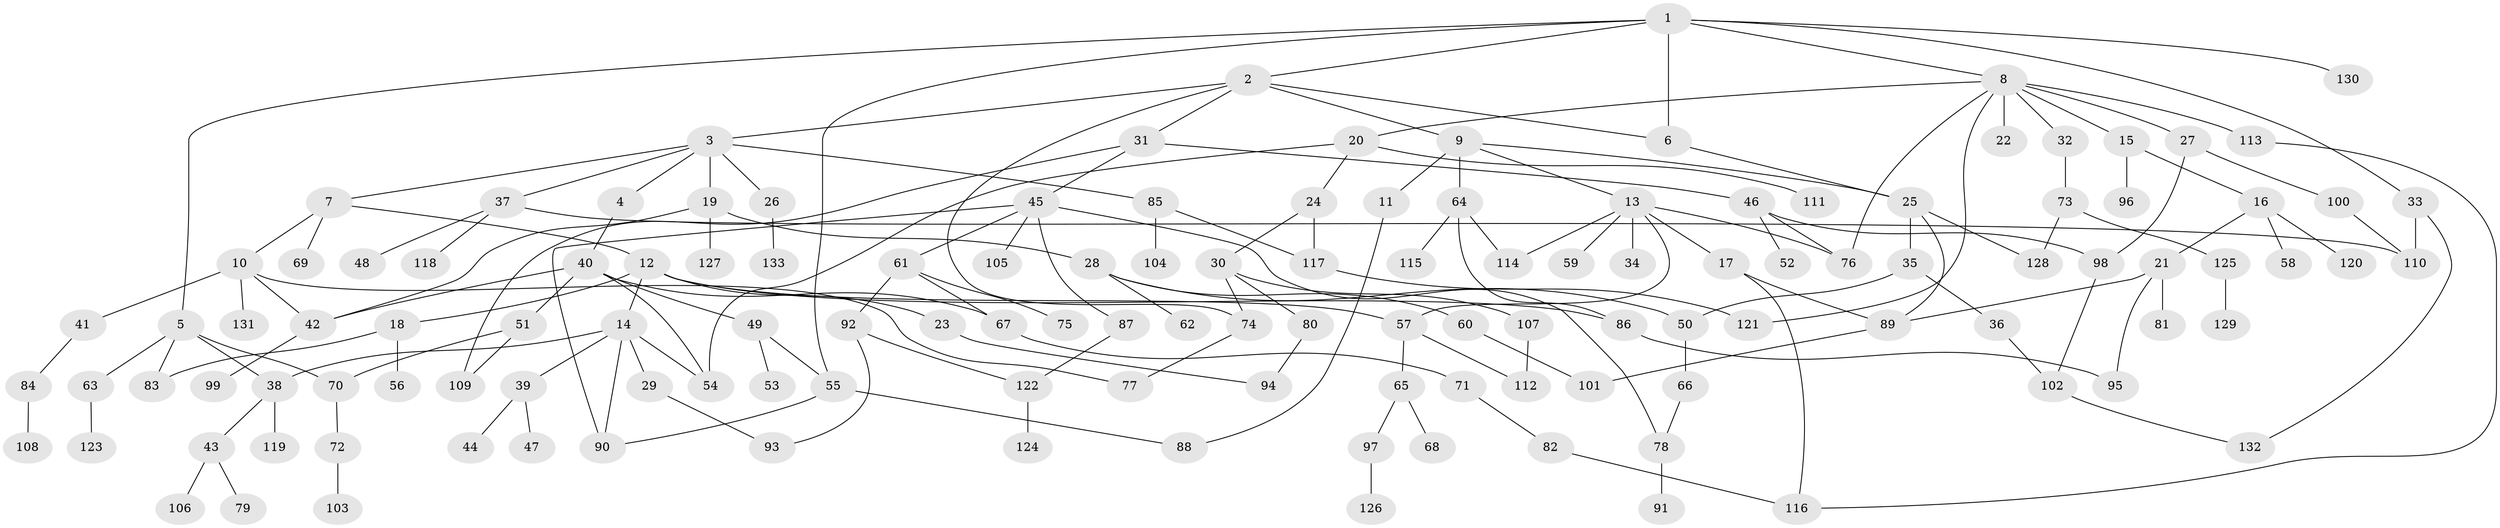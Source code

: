 // Generated by graph-tools (version 1.1) at 2025/34/03/09/25 02:34:10]
// undirected, 133 vertices, 174 edges
graph export_dot {
graph [start="1"]
  node [color=gray90,style=filled];
  1;
  2;
  3;
  4;
  5;
  6;
  7;
  8;
  9;
  10;
  11;
  12;
  13;
  14;
  15;
  16;
  17;
  18;
  19;
  20;
  21;
  22;
  23;
  24;
  25;
  26;
  27;
  28;
  29;
  30;
  31;
  32;
  33;
  34;
  35;
  36;
  37;
  38;
  39;
  40;
  41;
  42;
  43;
  44;
  45;
  46;
  47;
  48;
  49;
  50;
  51;
  52;
  53;
  54;
  55;
  56;
  57;
  58;
  59;
  60;
  61;
  62;
  63;
  64;
  65;
  66;
  67;
  68;
  69;
  70;
  71;
  72;
  73;
  74;
  75;
  76;
  77;
  78;
  79;
  80;
  81;
  82;
  83;
  84;
  85;
  86;
  87;
  88;
  89;
  90;
  91;
  92;
  93;
  94;
  95;
  96;
  97;
  98;
  99;
  100;
  101;
  102;
  103;
  104;
  105;
  106;
  107;
  108;
  109;
  110;
  111;
  112;
  113;
  114;
  115;
  116;
  117;
  118;
  119;
  120;
  121;
  122;
  123;
  124;
  125;
  126;
  127;
  128;
  129;
  130;
  131;
  132;
  133;
  1 -- 2;
  1 -- 5;
  1 -- 8;
  1 -- 33;
  1 -- 130;
  1 -- 6;
  1 -- 55;
  2 -- 3;
  2 -- 6;
  2 -- 9;
  2 -- 31;
  2 -- 74;
  3 -- 4;
  3 -- 7;
  3 -- 19;
  3 -- 26;
  3 -- 37;
  3 -- 85;
  4 -- 40;
  5 -- 63;
  5 -- 70;
  5 -- 38;
  5 -- 83;
  6 -- 25;
  7 -- 10;
  7 -- 12;
  7 -- 69;
  8 -- 15;
  8 -- 20;
  8 -- 22;
  8 -- 27;
  8 -- 32;
  8 -- 113;
  8 -- 76;
  8 -- 121;
  9 -- 11;
  9 -- 13;
  9 -- 64;
  9 -- 25;
  10 -- 41;
  10 -- 42;
  10 -- 131;
  10 -- 77;
  11 -- 88;
  12 -- 14;
  12 -- 18;
  12 -- 23;
  12 -- 86;
  12 -- 57;
  13 -- 17;
  13 -- 34;
  13 -- 57;
  13 -- 59;
  13 -- 76;
  13 -- 114;
  14 -- 29;
  14 -- 38;
  14 -- 39;
  14 -- 54;
  14 -- 90;
  15 -- 16;
  15 -- 96;
  16 -- 21;
  16 -- 58;
  16 -- 120;
  17 -- 89;
  17 -- 116;
  18 -- 56;
  18 -- 83;
  19 -- 28;
  19 -- 127;
  19 -- 42;
  20 -- 24;
  20 -- 111;
  20 -- 54;
  21 -- 81;
  21 -- 89;
  21 -- 95;
  23 -- 94;
  24 -- 30;
  24 -- 117;
  25 -- 35;
  25 -- 128;
  25 -- 89;
  26 -- 133;
  27 -- 100;
  27 -- 98;
  28 -- 50;
  28 -- 60;
  28 -- 62;
  29 -- 93;
  30 -- 80;
  30 -- 107;
  30 -- 74;
  31 -- 45;
  31 -- 46;
  31 -- 109;
  32 -- 73;
  33 -- 132;
  33 -- 110;
  35 -- 36;
  35 -- 50;
  36 -- 102;
  37 -- 48;
  37 -- 118;
  37 -- 110;
  38 -- 43;
  38 -- 119;
  39 -- 44;
  39 -- 47;
  40 -- 49;
  40 -- 51;
  40 -- 67;
  40 -- 42;
  40 -- 54;
  41 -- 84;
  42 -- 99;
  43 -- 79;
  43 -- 106;
  45 -- 61;
  45 -- 78;
  45 -- 87;
  45 -- 90;
  45 -- 105;
  46 -- 52;
  46 -- 76;
  46 -- 98;
  49 -- 53;
  49 -- 55;
  50 -- 66;
  51 -- 70;
  51 -- 109;
  55 -- 88;
  55 -- 90;
  57 -- 65;
  57 -- 112;
  60 -- 101;
  61 -- 75;
  61 -- 92;
  61 -- 67;
  63 -- 123;
  64 -- 114;
  64 -- 115;
  64 -- 86;
  65 -- 68;
  65 -- 97;
  66 -- 78;
  67 -- 71;
  70 -- 72;
  71 -- 82;
  72 -- 103;
  73 -- 125;
  73 -- 128;
  74 -- 77;
  78 -- 91;
  80 -- 94;
  82 -- 116;
  84 -- 108;
  85 -- 104;
  85 -- 117;
  86 -- 95;
  87 -- 122;
  89 -- 101;
  92 -- 93;
  92 -- 122;
  97 -- 126;
  98 -- 102;
  100 -- 110;
  102 -- 132;
  107 -- 112;
  113 -- 116;
  117 -- 121;
  122 -- 124;
  125 -- 129;
}
